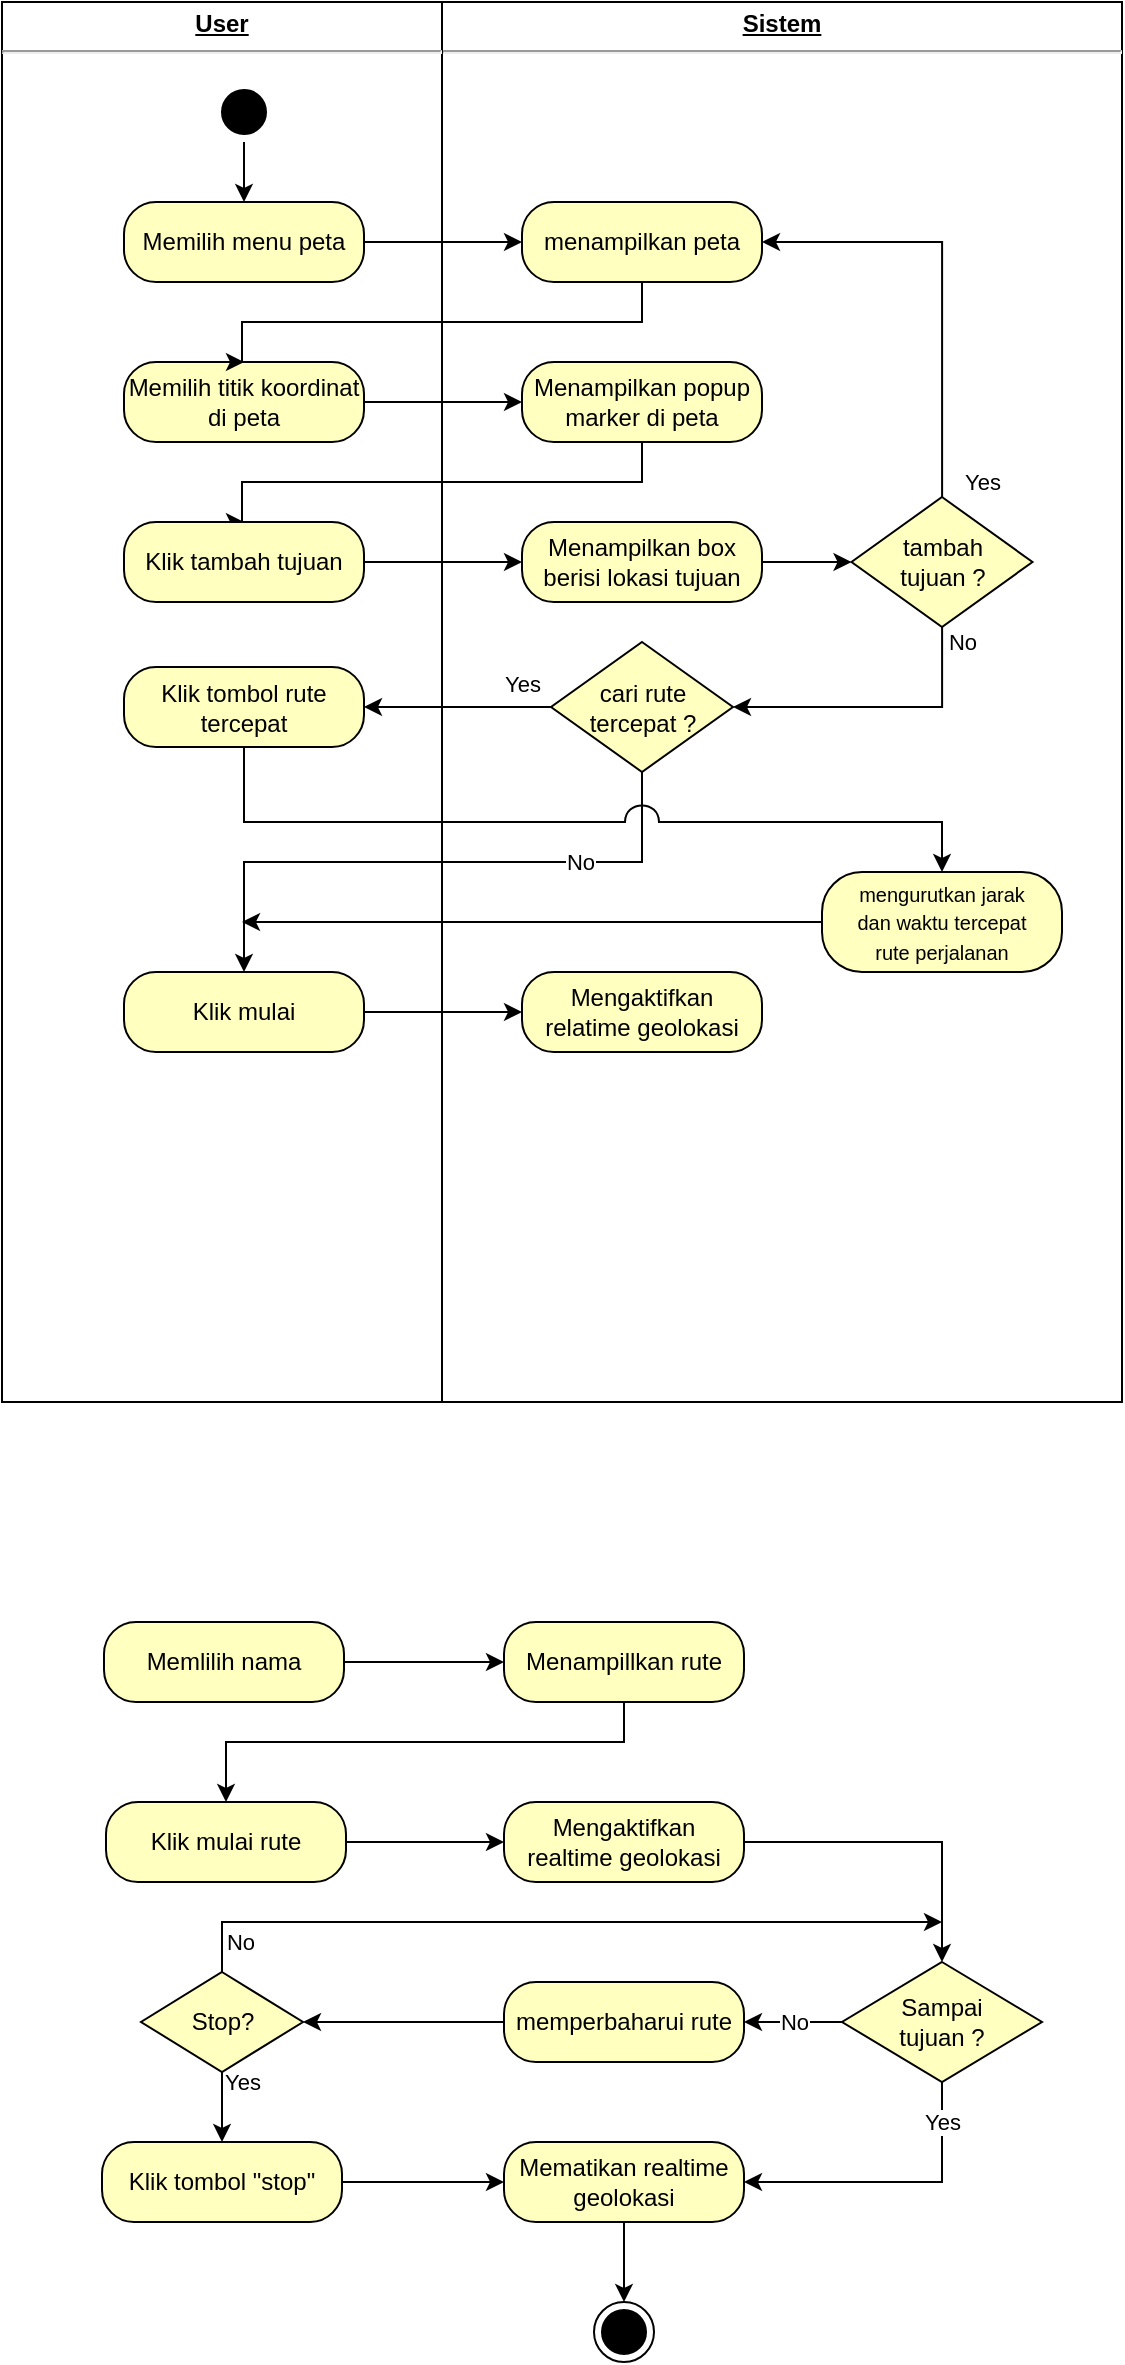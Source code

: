 <mxfile version="21.1.1" type="github">
  <diagram name="Page-1" id="l1FUAgqgtJ3iz-9Q3k8D">
    <mxGraphModel dx="979" dy="514" grid="1" gridSize="10" guides="1" tooltips="1" connect="1" arrows="1" fold="1" page="1" pageScale="1" pageWidth="827" pageHeight="1169" math="0" shadow="0">
      <root>
        <mxCell id="0" />
        <mxCell id="1" parent="0" />
        <mxCell id="kkLH6AYHwWaxbkL67oAp-14" value="&lt;p style=&quot;margin:0px;margin-top:4px;text-align:center;text-decoration:underline;&quot;&gt;&lt;b&gt;Sistem&lt;/b&gt;&lt;/p&gt;&lt;hr&gt;&lt;p style=&quot;margin:0px;margin-left:8px;&quot;&gt;&lt;br&gt;&lt;/p&gt;" style="verticalAlign=top;align=left;overflow=fill;fontSize=12;fontFamily=Helvetica;html=1;whiteSpace=wrap;fillColor=none;" parent="1" vertex="1">
          <mxGeometry x="400" y="150" width="340" height="700" as="geometry" />
        </mxCell>
        <mxCell id="kkLH6AYHwWaxbkL67oAp-10" value="&lt;p style=&quot;margin:0px;margin-top:4px;text-align:center;text-decoration:underline;&quot;&gt;&lt;b&gt;User&lt;/b&gt;&lt;/p&gt;&lt;hr&gt;&lt;p style=&quot;margin:0px;margin-left:8px;&quot;&gt;&lt;br&gt;&lt;/p&gt;" style="verticalAlign=top;align=left;overflow=fill;fontSize=12;fontFamily=Helvetica;html=1;whiteSpace=wrap;fillColor=none;" parent="1" vertex="1">
          <mxGeometry x="180" y="150" width="220" height="700" as="geometry" />
        </mxCell>
        <mxCell id="n0HrE5ZgGTEFs33YqJEb-3" style="edgeStyle=orthogonalEdgeStyle;rounded=0;orthogonalLoop=1;jettySize=auto;html=1;entryX=0.5;entryY=0;entryDx=0;entryDy=0;" parent="1" source="kkLH6AYHwWaxbkL67oAp-1" target="n0HrE5ZgGTEFs33YqJEb-2" edge="1">
          <mxGeometry relative="1" as="geometry" />
        </mxCell>
        <mxCell id="kkLH6AYHwWaxbkL67oAp-1" value="" style="ellipse;html=1;shape=startState;fillColor=#000000;strokeColor=#000000;" parent="1" vertex="1">
          <mxGeometry x="286" y="190" width="30" height="30" as="geometry" />
        </mxCell>
        <mxCell id="kkLH6AYHwWaxbkL67oAp-20" style="edgeStyle=orthogonalEdgeStyle;rounded=0;orthogonalLoop=1;jettySize=auto;html=1;entryX=0;entryY=0.5;entryDx=0;entryDy=0;" parent="1" source="kkLH6AYHwWaxbkL67oAp-11" target="kkLH6AYHwWaxbkL67oAp-18" edge="1">
          <mxGeometry relative="1" as="geometry" />
        </mxCell>
        <mxCell id="kkLH6AYHwWaxbkL67oAp-11" value="Memilih titik koordinat di peta" style="rounded=1;whiteSpace=wrap;html=1;arcSize=40;fontColor=#000000;fillColor=#ffffc0;strokeColor=#000000;" parent="1" vertex="1">
          <mxGeometry x="241" y="330" width="120" height="40" as="geometry" />
        </mxCell>
        <mxCell id="o5fa5iSoKm64hKfu8K0z-4" style="edgeStyle=orthogonalEdgeStyle;rounded=0;orthogonalLoop=1;jettySize=auto;html=1;entryX=0.5;entryY=0;entryDx=0;entryDy=0;" parent="1" source="kkLH6AYHwWaxbkL67oAp-18" target="wSL0zIoKX7B91ehxIFlR-1" edge="1">
          <mxGeometry relative="1" as="geometry">
            <Array as="points">
              <mxPoint x="500" y="390" />
              <mxPoint x="300" y="390" />
              <mxPoint x="300" y="410" />
            </Array>
          </mxGeometry>
        </mxCell>
        <mxCell id="kkLH6AYHwWaxbkL67oAp-18" value="Menampilkan popup marker di peta" style="rounded=1;whiteSpace=wrap;html=1;arcSize=40;fontColor=#000000;fillColor=#ffffc0;strokeColor=#000000;" parent="1" vertex="1">
          <mxGeometry x="440" y="330" width="120" height="40" as="geometry" />
        </mxCell>
        <mxCell id="kkLH6AYHwWaxbkL67oAp-41" style="edgeStyle=orthogonalEdgeStyle;rounded=0;orthogonalLoop=1;jettySize=auto;html=1;entryX=0;entryY=0.5;entryDx=0;entryDy=0;" parent="1" source="kkLH6AYHwWaxbkL67oAp-25" target="kkLH6AYHwWaxbkL67oAp-31" edge="1">
          <mxGeometry relative="1" as="geometry" />
        </mxCell>
        <mxCell id="kkLH6AYHwWaxbkL67oAp-25" value="Memlilih nama" style="rounded=1;whiteSpace=wrap;html=1;arcSize=40;fontColor=#000000;fillColor=#ffffc0;strokeColor=#000000;" parent="1" vertex="1">
          <mxGeometry x="231" y="960" width="120" height="40" as="geometry" />
        </mxCell>
        <mxCell id="kkLH6AYHwWaxbkL67oAp-46" style="edgeStyle=orthogonalEdgeStyle;rounded=0;orthogonalLoop=1;jettySize=auto;html=1;entryX=0.5;entryY=0;entryDx=0;entryDy=0;" parent="1" source="kkLH6AYHwWaxbkL67oAp-31" target="kkLH6AYHwWaxbkL67oAp-48" edge="1">
          <mxGeometry relative="1" as="geometry">
            <mxPoint x="491" y="1040" as="targetPoint" />
            <Array as="points">
              <mxPoint x="491" y="1020" />
              <mxPoint x="292" y="1020" />
            </Array>
          </mxGeometry>
        </mxCell>
        <mxCell id="kkLH6AYHwWaxbkL67oAp-31" value="Menampillkan rute" style="rounded=1;whiteSpace=wrap;html=1;arcSize=40;fontColor=#000000;fillColor=#ffffc0;strokeColor=#000000;" parent="1" vertex="1">
          <mxGeometry x="431" y="960" width="120" height="40" as="geometry" />
        </mxCell>
        <mxCell id="dlTLycgg3-vuxWSLKVtO-7" style="edgeStyle=orthogonalEdgeStyle;rounded=0;orthogonalLoop=1;jettySize=auto;html=1;entryX=0;entryY=0.5;entryDx=0;entryDy=0;" parent="1" source="kkLH6AYHwWaxbkL67oAp-48" target="kkLH6AYHwWaxbkL67oAp-49" edge="1">
          <mxGeometry relative="1" as="geometry" />
        </mxCell>
        <mxCell id="kkLH6AYHwWaxbkL67oAp-48" value="Klik mulai rute" style="rounded=1;whiteSpace=wrap;html=1;arcSize=40;fontColor=#000000;fillColor=#ffffc0;strokeColor=#000000;" parent="1" vertex="1">
          <mxGeometry x="232" y="1050" width="120" height="40" as="geometry" />
        </mxCell>
        <mxCell id="n0HrE5ZgGTEFs33YqJEb-16" style="edgeStyle=orthogonalEdgeStyle;rounded=0;orthogonalLoop=1;jettySize=auto;html=1;entryX=0.5;entryY=0;entryDx=0;entryDy=0;" parent="1" source="kkLH6AYHwWaxbkL67oAp-49" target="n0HrE5ZgGTEFs33YqJEb-14" edge="1">
          <mxGeometry relative="1" as="geometry" />
        </mxCell>
        <mxCell id="kkLH6AYHwWaxbkL67oAp-49" value="Mengaktifkan&lt;br&gt;realtime geolokasi" style="rounded=1;whiteSpace=wrap;html=1;arcSize=40;fontColor=#000000;fillColor=#ffffc0;strokeColor=#000000;" parent="1" vertex="1">
          <mxGeometry x="431" y="1050" width="120" height="40" as="geometry" />
        </mxCell>
        <mxCell id="n0HrE5ZgGTEFs33YqJEb-24" style="edgeStyle=orthogonalEdgeStyle;rounded=0;orthogonalLoop=1;jettySize=auto;html=1;entryX=0;entryY=0.5;entryDx=0;entryDy=0;" parent="1" source="kkLH6AYHwWaxbkL67oAp-56" target="dlTLycgg3-vuxWSLKVtO-1" edge="1">
          <mxGeometry relative="1" as="geometry" />
        </mxCell>
        <mxCell id="kkLH6AYHwWaxbkL67oAp-56" value="Klik tombol &quot;stop&quot;" style="rounded=1;whiteSpace=wrap;html=1;arcSize=40;fontColor=#000000;fillColor=#ffffc0;strokeColor=#000000;" parent="1" vertex="1">
          <mxGeometry x="230" y="1220" width="120" height="40" as="geometry" />
        </mxCell>
        <mxCell id="dlTLycgg3-vuxWSLKVtO-5" style="edgeStyle=orthogonalEdgeStyle;rounded=0;orthogonalLoop=1;jettySize=auto;html=1;entryX=0.5;entryY=0;entryDx=0;entryDy=0;" parent="1" source="dlTLycgg3-vuxWSLKVtO-1" target="dlTLycgg3-vuxWSLKVtO-4" edge="1">
          <mxGeometry relative="1" as="geometry" />
        </mxCell>
        <mxCell id="dlTLycgg3-vuxWSLKVtO-1" value="Mematikan realtime geolokasi" style="rounded=1;whiteSpace=wrap;html=1;arcSize=40;fontColor=#000000;fillColor=#ffffc0;strokeColor=#000000;" parent="1" vertex="1">
          <mxGeometry x="431" y="1220" width="120" height="40" as="geometry" />
        </mxCell>
        <mxCell id="dlTLycgg3-vuxWSLKVtO-4" value="" style="ellipse;html=1;shape=endState;fillColor=#000000;strokeColor=#000000;" parent="1" vertex="1">
          <mxGeometry x="476" y="1300" width="30" height="30" as="geometry" />
        </mxCell>
        <mxCell id="n0HrE5ZgGTEFs33YqJEb-6" style="edgeStyle=orthogonalEdgeStyle;rounded=0;orthogonalLoop=1;jettySize=auto;html=1;entryX=0;entryY=0.5;entryDx=0;entryDy=0;" parent="1" source="n0HrE5ZgGTEFs33YqJEb-2" target="n0HrE5ZgGTEFs33YqJEb-5" edge="1">
          <mxGeometry relative="1" as="geometry" />
        </mxCell>
        <mxCell id="n0HrE5ZgGTEFs33YqJEb-2" value="Memilih menu peta" style="rounded=1;whiteSpace=wrap;html=1;arcSize=40;fontColor=#000000;fillColor=#ffffc0;strokeColor=#000000;" parent="1" vertex="1">
          <mxGeometry x="241" y="250" width="120" height="40" as="geometry" />
        </mxCell>
        <mxCell id="n0HrE5ZgGTEFs33YqJEb-7" style="edgeStyle=orthogonalEdgeStyle;rounded=0;orthogonalLoop=1;jettySize=auto;html=1;entryX=0.5;entryY=0;entryDx=0;entryDy=0;" parent="1" source="n0HrE5ZgGTEFs33YqJEb-5" target="kkLH6AYHwWaxbkL67oAp-11" edge="1">
          <mxGeometry relative="1" as="geometry">
            <Array as="points">
              <mxPoint x="500" y="310" />
              <mxPoint x="300" y="310" />
              <mxPoint x="300" y="330" />
            </Array>
          </mxGeometry>
        </mxCell>
        <mxCell id="n0HrE5ZgGTEFs33YqJEb-5" value="menampilkan peta" style="rounded=1;whiteSpace=wrap;html=1;arcSize=40;fontColor=#000000;fillColor=#ffffc0;strokeColor=#000000;" parent="1" vertex="1">
          <mxGeometry x="440" y="250" width="120" height="40" as="geometry" />
        </mxCell>
        <mxCell id="n0HrE5ZgGTEFs33YqJEb-19" value="No" style="edgeStyle=orthogonalEdgeStyle;rounded=0;orthogonalLoop=1;jettySize=auto;html=1;entryX=1;entryY=0.5;entryDx=0;entryDy=0;" parent="1" source="n0HrE5ZgGTEFs33YqJEb-14" target="n0HrE5ZgGTEFs33YqJEb-17" edge="1">
          <mxGeometry relative="1" as="geometry" />
        </mxCell>
        <mxCell id="n0HrE5ZgGTEFs33YqJEb-23" value="Yes" style="edgeStyle=orthogonalEdgeStyle;rounded=0;orthogonalLoop=1;jettySize=auto;html=1;entryX=1;entryY=0.5;entryDx=0;entryDy=0;" parent="1" source="n0HrE5ZgGTEFs33YqJEb-14" target="dlTLycgg3-vuxWSLKVtO-1" edge="1">
          <mxGeometry x="-0.732" relative="1" as="geometry">
            <Array as="points">
              <mxPoint x="650" y="1240" />
            </Array>
            <mxPoint as="offset" />
          </mxGeometry>
        </mxCell>
        <mxCell id="n0HrE5ZgGTEFs33YqJEb-14" value="&lt;font style=&quot;font-size: 12px;&quot;&gt;Sampai &lt;br&gt;tujuan ?&lt;/font&gt;" style="rhombus;whiteSpace=wrap;html=1;fontColor=#000000;fillColor=#ffffc0;strokeColor=#000000;" parent="1" vertex="1">
          <mxGeometry x="600" y="1130" width="100" height="60" as="geometry" />
        </mxCell>
        <mxCell id="n0HrE5ZgGTEFs33YqJEb-20" style="edgeStyle=orthogonalEdgeStyle;rounded=0;orthogonalLoop=1;jettySize=auto;html=1;entryX=1;entryY=0.5;entryDx=0;entryDy=0;" parent="1" source="n0HrE5ZgGTEFs33YqJEb-17" target="n0HrE5ZgGTEFs33YqJEb-18" edge="1">
          <mxGeometry relative="1" as="geometry" />
        </mxCell>
        <mxCell id="n0HrE5ZgGTEFs33YqJEb-17" value="memperbaharui rute" style="rounded=1;whiteSpace=wrap;html=1;arcSize=40;fontColor=#000000;fillColor=#ffffc0;strokeColor=#000000;" parent="1" vertex="1">
          <mxGeometry x="431" y="1140" width="120" height="40" as="geometry" />
        </mxCell>
        <mxCell id="n0HrE5ZgGTEFs33YqJEb-22" value="No" style="edgeStyle=orthogonalEdgeStyle;rounded=0;orthogonalLoop=1;jettySize=auto;html=1;" parent="1" source="n0HrE5ZgGTEFs33YqJEb-18" edge="1">
          <mxGeometry x="-0.922" y="-9" relative="1" as="geometry">
            <mxPoint x="650" y="1110" as="targetPoint" />
            <Array as="points">
              <mxPoint x="290" y="1110" />
            </Array>
            <mxPoint as="offset" />
          </mxGeometry>
        </mxCell>
        <mxCell id="n0HrE5ZgGTEFs33YqJEb-25" value="Yes" style="edgeStyle=orthogonalEdgeStyle;rounded=0;orthogonalLoop=1;jettySize=auto;html=1;entryX=0.5;entryY=0;entryDx=0;entryDy=0;" parent="1" source="n0HrE5ZgGTEFs33YqJEb-18" target="kkLH6AYHwWaxbkL67oAp-56" edge="1">
          <mxGeometry x="-0.778" y="10" relative="1" as="geometry">
            <mxPoint as="offset" />
          </mxGeometry>
        </mxCell>
        <mxCell id="n0HrE5ZgGTEFs33YqJEb-18" value="Stop?" style="rhombus;whiteSpace=wrap;html=1;fontColor=#000000;fillColor=#ffffc0;strokeColor=#000000;" parent="1" vertex="1">
          <mxGeometry x="249.5" y="1135" width="81" height="50" as="geometry" />
        </mxCell>
        <mxCell id="o5fa5iSoKm64hKfu8K0z-8" style="edgeStyle=orthogonalEdgeStyle;rounded=0;orthogonalLoop=1;jettySize=auto;html=1;entryX=0;entryY=0.5;entryDx=0;entryDy=0;" parent="1" source="wSL0zIoKX7B91ehxIFlR-1" target="o5fa5iSoKm64hKfu8K0z-5" edge="1">
          <mxGeometry relative="1" as="geometry" />
        </mxCell>
        <mxCell id="wSL0zIoKX7B91ehxIFlR-1" value="Klik tambah tujuan" style="rounded=1;whiteSpace=wrap;html=1;arcSize=40;fontColor=#000000;fillColor=#ffffc0;strokeColor=#000000;" parent="1" vertex="1">
          <mxGeometry x="241" y="410" width="120" height="40" as="geometry" />
        </mxCell>
        <mxCell id="eqXYklgkq6RMjQNZwIUO-4" style="edgeStyle=orthogonalEdgeStyle;rounded=0;orthogonalLoop=1;jettySize=auto;html=1;entryX=0;entryY=0.5;entryDx=0;entryDy=0;" edge="1" parent="1" source="o5fa5iSoKm64hKfu8K0z-5" target="o5fa5iSoKm64hKfu8K0z-7">
          <mxGeometry relative="1" as="geometry" />
        </mxCell>
        <mxCell id="o5fa5iSoKm64hKfu8K0z-5" value="Menampilkan box berisi lokasi tujuan" style="rounded=1;whiteSpace=wrap;html=1;arcSize=40;fontColor=#000000;fillColor=#ffffc0;strokeColor=#000000;" parent="1" vertex="1">
          <mxGeometry x="440" y="410" width="120" height="40" as="geometry" />
        </mxCell>
        <mxCell id="eqXYklgkq6RMjQNZwIUO-3" value="Yes" style="edgeStyle=orthogonalEdgeStyle;rounded=0;orthogonalLoop=1;jettySize=auto;html=1;entryX=1;entryY=0.5;entryDx=0;entryDy=0;" edge="1" parent="1" source="o5fa5iSoKm64hKfu8K0z-7" target="n0HrE5ZgGTEFs33YqJEb-5">
          <mxGeometry x="-0.931" y="-20" relative="1" as="geometry">
            <Array as="points">
              <mxPoint x="650" y="270" />
            </Array>
            <mxPoint as="offset" />
          </mxGeometry>
        </mxCell>
        <mxCell id="eqXYklgkq6RMjQNZwIUO-14" value="No" style="edgeStyle=orthogonalEdgeStyle;rounded=0;orthogonalLoop=1;jettySize=auto;html=1;entryX=1;entryY=0.5;entryDx=0;entryDy=0;" edge="1" parent="1" source="o5fa5iSoKm64hKfu8K0z-7" target="o5fa5iSoKm64hKfu8K0z-13">
          <mxGeometry x="-0.896" y="10" relative="1" as="geometry">
            <Array as="points">
              <mxPoint x="650" y="502" />
            </Array>
            <mxPoint as="offset" />
          </mxGeometry>
        </mxCell>
        <mxCell id="o5fa5iSoKm64hKfu8K0z-7" value="tambah &lt;br&gt;tujuan ?" style="rhombus;whiteSpace=wrap;html=1;fontColor=#000000;fillColor=#ffffc0;strokeColor=#000000;" parent="1" vertex="1">
          <mxGeometry x="604.75" y="397.5" width="90.5" height="65" as="geometry" />
        </mxCell>
        <mxCell id="eqXYklgkq6RMjQNZwIUO-10" style="edgeStyle=orthogonalEdgeStyle;rounded=0;orthogonalLoop=1;jettySize=auto;html=1;entryX=0;entryY=0.5;entryDx=0;entryDy=0;" edge="1" parent="1" source="o5fa5iSoKm64hKfu8K0z-11" target="eqXYklgkq6RMjQNZwIUO-9">
          <mxGeometry relative="1" as="geometry" />
        </mxCell>
        <mxCell id="o5fa5iSoKm64hKfu8K0z-11" value="Klik mulai" style="rounded=1;whiteSpace=wrap;html=1;arcSize=40;fontColor=#000000;fillColor=#ffffc0;strokeColor=#000000;" parent="1" vertex="1">
          <mxGeometry x="241" y="635" width="120" height="40" as="geometry" />
        </mxCell>
        <mxCell id="eqXYklgkq6RMjQNZwIUO-7" value="Yes" style="edgeStyle=orthogonalEdgeStyle;rounded=0;orthogonalLoop=1;jettySize=auto;html=1;entryX=1;entryY=0.5;entryDx=0;entryDy=0;" edge="1" parent="1" source="o5fa5iSoKm64hKfu8K0z-13" target="eqXYklgkq6RMjQNZwIUO-6">
          <mxGeometry x="-0.69" y="-12" relative="1" as="geometry">
            <mxPoint as="offset" />
          </mxGeometry>
        </mxCell>
        <mxCell id="eqXYklgkq6RMjQNZwIUO-8" value="No" style="edgeStyle=orthogonalEdgeStyle;rounded=0;orthogonalLoop=1;jettySize=auto;html=1;entryX=0.5;entryY=0;entryDx=0;entryDy=0;" edge="1" parent="1" source="o5fa5iSoKm64hKfu8K0z-13" target="o5fa5iSoKm64hKfu8K0z-11">
          <mxGeometry x="-0.488" relative="1" as="geometry">
            <Array as="points">
              <mxPoint x="500" y="580" />
              <mxPoint x="301" y="580" />
            </Array>
            <mxPoint as="offset" />
          </mxGeometry>
        </mxCell>
        <mxCell id="o5fa5iSoKm64hKfu8K0z-13" value="cari rute&lt;br&gt;tercepat ?" style="rhombus;whiteSpace=wrap;html=1;fontColor=#000000;fillColor=#ffffc0;strokeColor=#000000;" parent="1" vertex="1">
          <mxGeometry x="454.5" y="470" width="91" height="65" as="geometry" />
        </mxCell>
        <mxCell id="eqXYklgkq6RMjQNZwIUO-12" style="edgeStyle=orthogonalEdgeStyle;rounded=0;orthogonalLoop=1;jettySize=auto;html=1;entryX=0.5;entryY=0;entryDx=0;entryDy=0;jumpStyle=arc;jumpSize=17;" edge="1" parent="1" source="eqXYklgkq6RMjQNZwIUO-6" target="eqXYklgkq6RMjQNZwIUO-11">
          <mxGeometry relative="1" as="geometry">
            <Array as="points">
              <mxPoint x="301" y="560" />
              <mxPoint x="650" y="560" />
            </Array>
          </mxGeometry>
        </mxCell>
        <mxCell id="eqXYklgkq6RMjQNZwIUO-6" value="Klik tombol rute tercepat" style="rounded=1;whiteSpace=wrap;html=1;arcSize=40;fontColor=#000000;fillColor=#ffffc0;strokeColor=#000000;" vertex="1" parent="1">
          <mxGeometry x="241" y="482.5" width="120" height="40" as="geometry" />
        </mxCell>
        <mxCell id="eqXYklgkq6RMjQNZwIUO-9" value="Mengaktifkan&lt;br&gt;relatime geolokasi" style="rounded=1;whiteSpace=wrap;html=1;arcSize=40;fontColor=#000000;fillColor=#ffffc0;strokeColor=#000000;" vertex="1" parent="1">
          <mxGeometry x="440" y="635" width="120" height="40" as="geometry" />
        </mxCell>
        <mxCell id="eqXYklgkq6RMjQNZwIUO-13" style="edgeStyle=orthogonalEdgeStyle;rounded=0;orthogonalLoop=1;jettySize=auto;html=1;" edge="1" parent="1" source="eqXYklgkq6RMjQNZwIUO-11">
          <mxGeometry relative="1" as="geometry">
            <mxPoint x="300" y="610" as="targetPoint" />
          </mxGeometry>
        </mxCell>
        <mxCell id="eqXYklgkq6RMjQNZwIUO-11" value="&lt;font style=&quot;font-size: 10px;&quot;&gt;mengurutkan jarak &lt;br&gt;dan waktu tercepat &lt;br&gt;rute perjalanan&lt;/font&gt;" style="rounded=1;whiteSpace=wrap;html=1;arcSize=40;fontColor=#000000;fillColor=#ffffc0;strokeColor=#000000;" vertex="1" parent="1">
          <mxGeometry x="590" y="585" width="120" height="50" as="geometry" />
        </mxCell>
      </root>
    </mxGraphModel>
  </diagram>
</mxfile>
